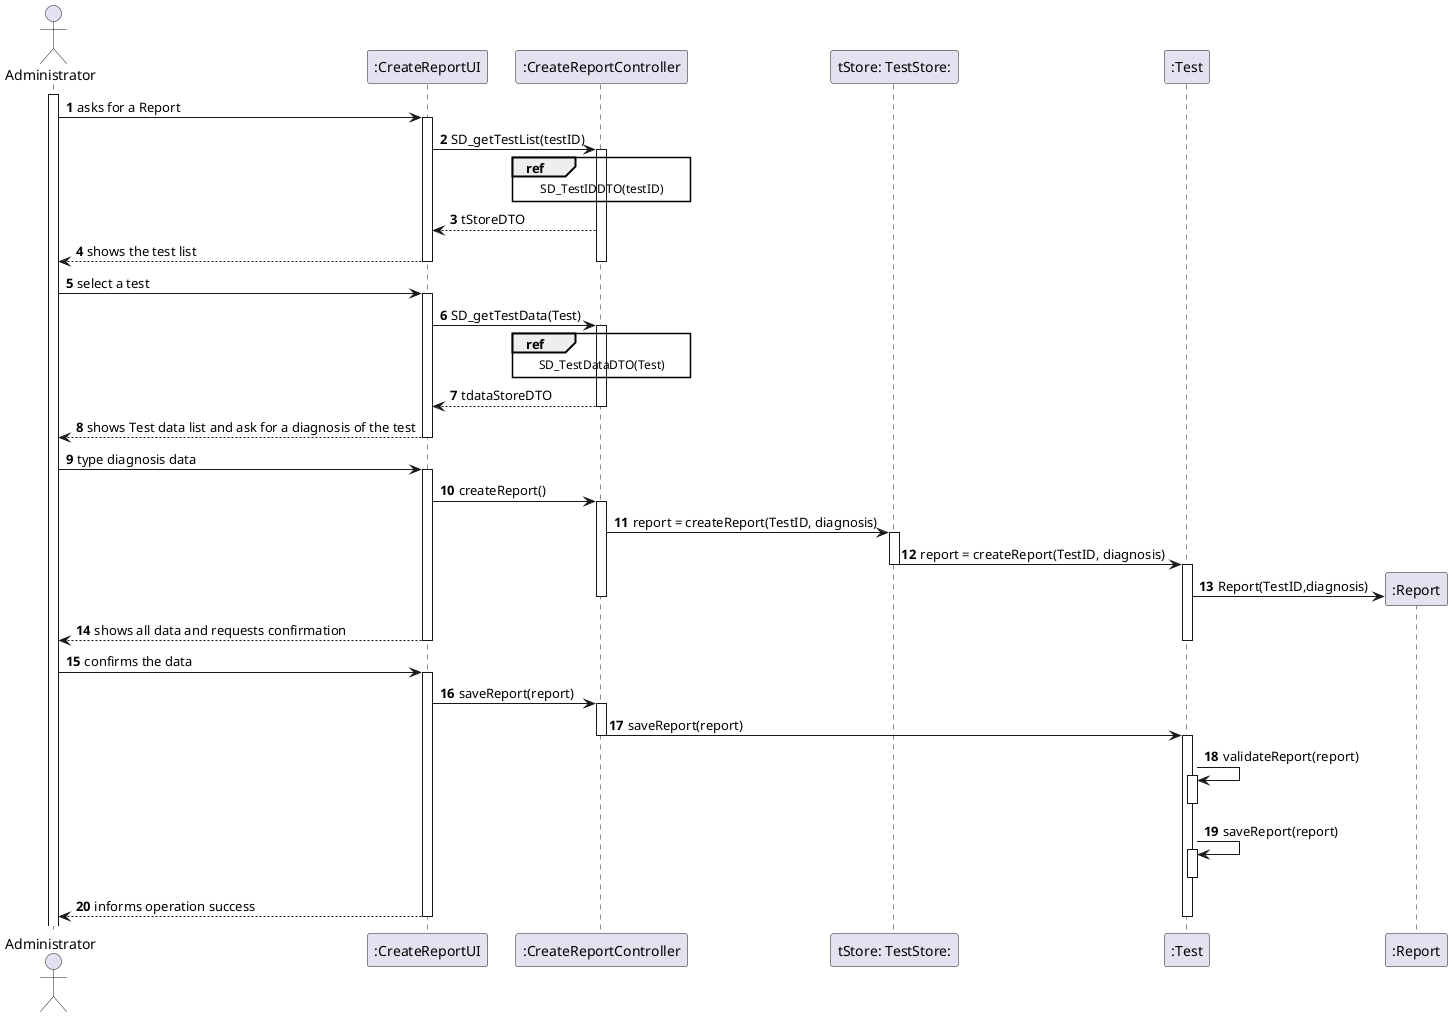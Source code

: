 @startuml
autonumber

actor "Administrator" as Administrator

participant ":CreateReportUI" as UI
participant ":CreateReportController" as CTRL
participant "tStore: TestStore:" as TESTSTORE
participant ":Test" as TEST
participant ":Report" as REPORT


activate Administrator
Administrator -> UI: asks for a Report
activate UI

UI -> CTRL : SD_getTestList(testID)
ref over CTRL: SD_TestIDDTO(testID)
activate CTRL

CTRL --> UI: tStoreDTO









UI --> Administrator :shows the test list
deactivate UI
deactivate CTRL

Administrator -> UI : select a test
activate UI

UI -> CTRL : SD_getTestData(Test)
ref over CTRL: SD_TestDataDTO(Test)
activate CTRL

CTRL --> UI: tdataStoreDTO

deactivate CTRL
deactivate TESTSTORE



UI --> Administrator : shows Test data list and ask for a diagnosis of the test
deactivate UI





Administrator -> UI : type diagnosis data
activate UI




UI-> CTRL : createReport()
activate CTRL




CTRL -> TESTSTORE : report = createReport(TestID, diagnosis)
activate TESTSTORE


TESTSTORE -> TEST : report = createReport(TestID, diagnosis)
deactivate TESTSTORE
activate TEST
TEST -> REPORT ** :  Report(TestID,diagnosis)





deactivate CTRL



UI --> Administrator : shows all data and requests confirmation
deactivate UI
deactivate TEST

Administrator -> UI : confirms the data
activate UI

UI-> CTRL : saveReport(report)
activate CTRL

CTRL -> TEST : saveReport(report)
deactivate CTRL
activate TEST
TEST -> TEST : validateReport(report)
activate TEST
deactivate TEST
TEST -> TEST : saveReport(report)
activate TEST
deactivate TEST

UI --> Administrator : informs operation success
deactivate UI

deactivate TEST







@enduml